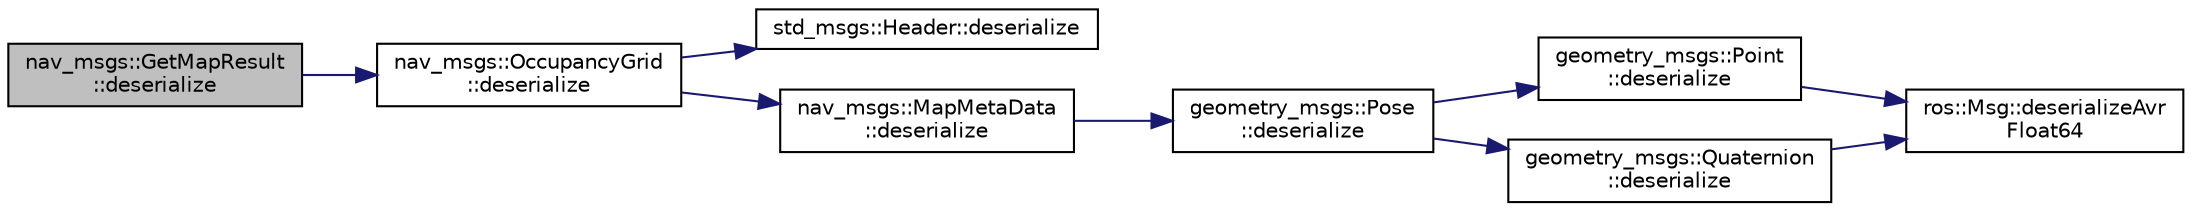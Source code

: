 digraph "nav_msgs::GetMapResult::deserialize"
{
  edge [fontname="Helvetica",fontsize="10",labelfontname="Helvetica",labelfontsize="10"];
  node [fontname="Helvetica",fontsize="10",shape=record];
  rankdir="LR";
  Node1 [label="nav_msgs::GetMapResult\l::deserialize",height=0.2,width=0.4,color="black", fillcolor="grey75", style="filled" fontcolor="black"];
  Node1 -> Node2 [color="midnightblue",fontsize="10",style="solid",fontname="Helvetica"];
  Node2 [label="nav_msgs::OccupancyGrid\l::deserialize",height=0.2,width=0.4,color="black", fillcolor="white", style="filled",URL="$classnav__msgs_1_1_occupancy_grid.html#ac7377fe76a859bab3626f2604e0affa0"];
  Node2 -> Node3 [color="midnightblue",fontsize="10",style="solid",fontname="Helvetica"];
  Node3 [label="std_msgs::Header::deserialize",height=0.2,width=0.4,color="black", fillcolor="white", style="filled",URL="$classstd__msgs_1_1_header.html#a077354cf11d752b6f4fc7c437ec29ac2"];
  Node2 -> Node4 [color="midnightblue",fontsize="10",style="solid",fontname="Helvetica"];
  Node4 [label="nav_msgs::MapMetaData\l::deserialize",height=0.2,width=0.4,color="black", fillcolor="white", style="filled",URL="$classnav__msgs_1_1_map_meta_data.html#a641dc341cdc06e6188502e35f28d6d2b"];
  Node4 -> Node5 [color="midnightblue",fontsize="10",style="solid",fontname="Helvetica"];
  Node5 [label="geometry_msgs::Pose\l::deserialize",height=0.2,width=0.4,color="black", fillcolor="white", style="filled",URL="$classgeometry__msgs_1_1_pose.html#a17f97030f8c390c1f4351ccafa0edec8"];
  Node5 -> Node6 [color="midnightblue",fontsize="10",style="solid",fontname="Helvetica"];
  Node6 [label="geometry_msgs::Point\l::deserialize",height=0.2,width=0.4,color="black", fillcolor="white", style="filled",URL="$classgeometry__msgs_1_1_point.html#a29b8448415203bbc983901c4e40df3cc"];
  Node6 -> Node7 [color="midnightblue",fontsize="10",style="solid",fontname="Helvetica"];
  Node7 [label="ros::Msg::deserializeAvr\lFloat64",height=0.2,width=0.4,color="black", fillcolor="white", style="filled",URL="$classros_1_1_msg.html#a8494fc1e864aa11612757ba107792b11",tooltip="This tricky function handles demoting a 64bit double to a 32bit float, so that AVR can understand mes..."];
  Node5 -> Node8 [color="midnightblue",fontsize="10",style="solid",fontname="Helvetica"];
  Node8 [label="geometry_msgs::Quaternion\l::deserialize",height=0.2,width=0.4,color="black", fillcolor="white", style="filled",URL="$classgeometry__msgs_1_1_quaternion.html#ad2925053e238e52d8fd9fd06a962a5a8"];
  Node8 -> Node7 [color="midnightblue",fontsize="10",style="solid",fontname="Helvetica"];
}
